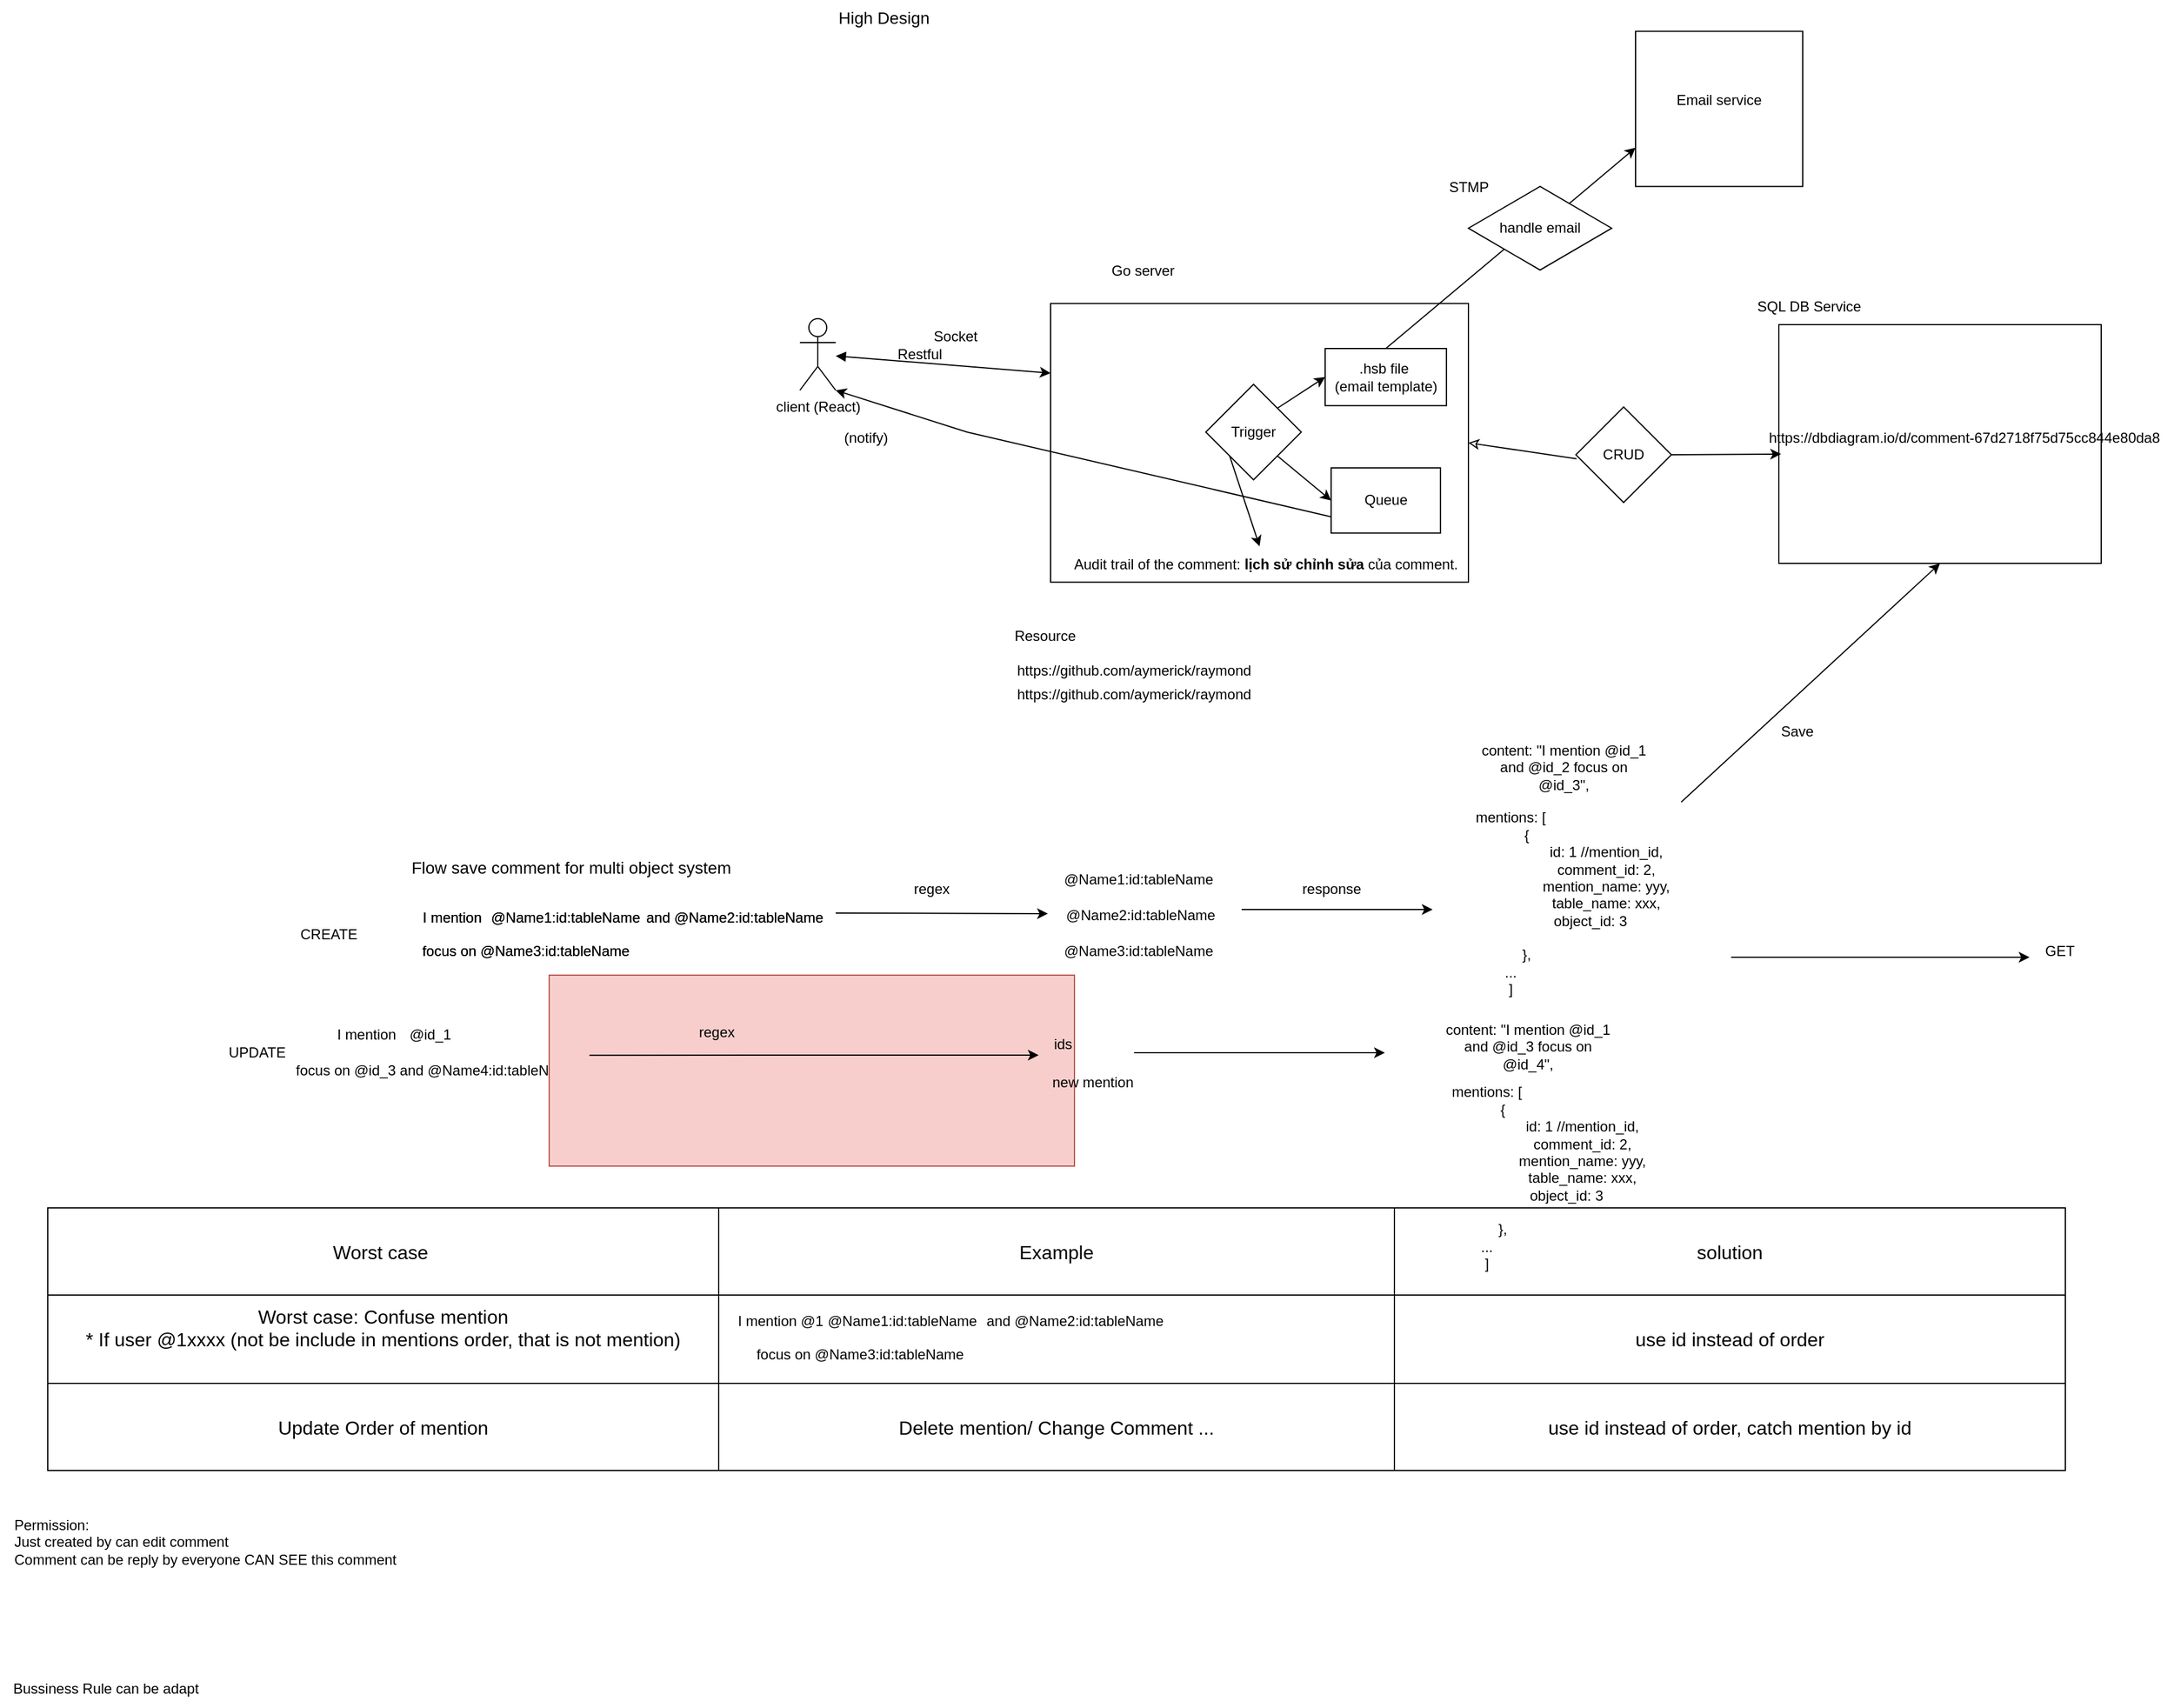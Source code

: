 <mxfile version="26.1.3">
  <diagram name="Page-1" id="On3VLz4LfndGsiO-KAqP">
    <mxGraphModel dx="2884" dy="690" grid="1" gridSize="10" guides="1" tooltips="1" connect="1" arrows="1" fold="1" page="1" pageScale="1" pageWidth="850" pageHeight="1100" math="0" shadow="0">
      <root>
        <mxCell id="0" />
        <mxCell id="1" parent="0" />
        <mxCell id="eImz94cJeBUGd6sr5bJX-7" value="client (React)" style="shape=umlActor;verticalLabelPosition=bottom;verticalAlign=top;html=1;outlineConnect=0;" vertex="1" parent="1">
          <mxGeometry x="-200" y="275" width="30" height="60" as="geometry" />
        </mxCell>
        <mxCell id="eImz94cJeBUGd6sr5bJX-10" value="Email service&lt;div&gt;&lt;br&gt;&lt;/div&gt;" style="rounded=0;whiteSpace=wrap;html=1;" vertex="1" parent="1">
          <mxGeometry x="500" y="34.24" width="140" height="130" as="geometry" />
        </mxCell>
        <mxCell id="eImz94cJeBUGd6sr5bJX-14" value="" style="group" vertex="1" connectable="0" parent="1">
          <mxGeometry x="500" y="230" width="450" height="230" as="geometry" />
        </mxCell>
        <mxCell id="eImz94cJeBUGd6sr5bJX-1" value="" style="rounded=0;whiteSpace=wrap;html=1;" vertex="1" parent="eImz94cJeBUGd6sr5bJX-14">
          <mxGeometry x="120" y="50" width="270" height="200" as="geometry" />
        </mxCell>
        <mxCell id="eImz94cJeBUGd6sr5bJX-2" value="SQL DB Service" style="text;html=1;align=center;verticalAlign=middle;resizable=0;points=[];autosize=1;strokeColor=none;fillColor=none;" vertex="1" parent="eImz94cJeBUGd6sr5bJX-14">
          <mxGeometry x="90" y="20" width="110" height="30" as="geometry" />
        </mxCell>
        <mxCell id="eImz94cJeBUGd6sr5bJX-41" value="https://dbdiagram.io/d/comment-67d2718f75d75cc844e80da8" style="text;html=1;align=center;verticalAlign=middle;resizable=0;points=[];autosize=1;strokeColor=none;fillColor=none;" vertex="1" parent="eImz94cJeBUGd6sr5bJX-14">
          <mxGeometry x="100" y="130" width="350" height="30" as="geometry" />
        </mxCell>
        <mxCell id="eImz94cJeBUGd6sr5bJX-15" value="handle email" style="rhombus;whiteSpace=wrap;html=1;" vertex="1" parent="1">
          <mxGeometry x="360" y="164.24" width="120" height="70" as="geometry" />
        </mxCell>
        <UserObject label="https://github.com/aymerick/raymond" link="https://github.com/aymerick/raymond" id="eImz94cJeBUGd6sr5bJX-11">
          <mxCell style="text;whiteSpace=wrap;" vertex="1" parent="1">
            <mxGeometry x="-20" y="555.76" width="210" height="40" as="geometry" />
          </mxCell>
        </UserObject>
        <mxCell id="eImz94cJeBUGd6sr5bJX-17" value="" style="endArrow=classic;html=1;rounded=0;entryX=0;entryY=0.75;entryDx=0;entryDy=0;" edge="1" parent="1" source="eImz94cJeBUGd6sr5bJX-15" target="eImz94cJeBUGd6sr5bJX-10">
          <mxGeometry width="50" height="50" relative="1" as="geometry">
            <mxPoint x="160" y="300" as="sourcePoint" />
            <mxPoint x="210" y="250" as="targetPoint" />
          </mxGeometry>
        </mxCell>
        <UserObject label="https://github.com/aymerick/raymond" link="https://github.com/aymerick/raymond" id="eImz94cJeBUGd6sr5bJX-18">
          <mxCell style="text;whiteSpace=wrap;" vertex="1" parent="1">
            <mxGeometry x="-20" y="575.76" width="210" height="30" as="geometry" />
          </mxCell>
        </UserObject>
        <mxCell id="eImz94cJeBUGd6sr5bJX-21" value="" style="endArrow=classic;html=1;rounded=0;entryX=0;entryY=0.25;entryDx=0;entryDy=0;startArrow=block;startFill=1;" edge="1" parent="1" source="eImz94cJeBUGd6sr5bJX-7" target="eImz94cJeBUGd6sr5bJX-12">
          <mxGeometry width="50" height="50" relative="1" as="geometry">
            <mxPoint x="30" y="300" as="sourcePoint" />
            <mxPoint x="80" y="250" as="targetPoint" />
          </mxGeometry>
        </mxCell>
        <mxCell id="eImz94cJeBUGd6sr5bJX-22" value="Restful" style="text;html=1;align=center;verticalAlign=middle;resizable=0;points=[];autosize=1;strokeColor=none;fillColor=none;" vertex="1" parent="1">
          <mxGeometry x="-130" y="290" width="60" height="30" as="geometry" />
        </mxCell>
        <mxCell id="eImz94cJeBUGd6sr5bJX-23" value="STMP" style="text;html=1;align=center;verticalAlign=middle;resizable=0;points=[];autosize=1;strokeColor=none;fillColor=none;" vertex="1" parent="1">
          <mxGeometry x="330" y="150" width="60" height="30" as="geometry" />
        </mxCell>
        <mxCell id="eImz94cJeBUGd6sr5bJX-26" value="Socket" style="text;html=1;align=center;verticalAlign=middle;resizable=0;points=[];autosize=1;strokeColor=none;fillColor=none;" vertex="1" parent="1">
          <mxGeometry x="-100" y="275" width="60" height="30" as="geometry" />
        </mxCell>
        <mxCell id="eImz94cJeBUGd6sr5bJX-27" value="(notify)" style="text;html=1;align=center;verticalAlign=middle;resizable=0;points=[];autosize=1;strokeColor=none;fillColor=none;" vertex="1" parent="1">
          <mxGeometry x="-175" y="360" width="60" height="30" as="geometry" />
        </mxCell>
        <mxCell id="eImz94cJeBUGd6sr5bJX-28" value="" style="group" vertex="1" connectable="0" parent="1">
          <mxGeometry x="10" y="220" width="360" height="275.76" as="geometry" />
        </mxCell>
        <mxCell id="eImz94cJeBUGd6sr5bJX-12" value="" style="rounded=0;whiteSpace=wrap;html=1;" vertex="1" parent="eImz94cJeBUGd6sr5bJX-28">
          <mxGeometry y="42.26" width="350" height="233.5" as="geometry" />
        </mxCell>
        <mxCell id="eImz94cJeBUGd6sr5bJX-13" value="Go server" style="text;html=1;align=center;verticalAlign=middle;resizable=0;points=[];autosize=1;strokeColor=none;fillColor=none;" vertex="1" parent="eImz94cJeBUGd6sr5bJX-28">
          <mxGeometry x="36.842" width="80" height="30" as="geometry" />
        </mxCell>
        <mxCell id="eImz94cJeBUGd6sr5bJX-19" value=".hsb file&amp;nbsp;&lt;br&gt;(email template)" style="rounded=0;whiteSpace=wrap;html=1;" vertex="1" parent="eImz94cJeBUGd6sr5bJX-28">
          <mxGeometry x="230" y="80" width="101.58" height="47.85" as="geometry" />
        </mxCell>
        <mxCell id="eImz94cJeBUGd6sr5bJX-24" value="Queue" style="rounded=0;whiteSpace=wrap;html=1;" vertex="1" parent="eImz94cJeBUGd6sr5bJX-28">
          <mxGeometry x="235" y="180" width="91.58" height="54.63" as="geometry" />
        </mxCell>
        <mxCell id="eImz94cJeBUGd6sr5bJX-30" value="Trigger" style="rhombus;whiteSpace=wrap;html=1;" vertex="1" parent="eImz94cJeBUGd6sr5bJX-28">
          <mxGeometry x="130" y="110.0" width="80" height="80" as="geometry" />
        </mxCell>
        <mxCell id="eImz94cJeBUGd6sr5bJX-31" value="" style="endArrow=classic;html=1;rounded=0;entryX=0;entryY=0.5;entryDx=0;entryDy=0;exitX=1;exitY=0;exitDx=0;exitDy=0;" edge="1" parent="eImz94cJeBUGd6sr5bJX-28" source="eImz94cJeBUGd6sr5bJX-30" target="eImz94cJeBUGd6sr5bJX-19">
          <mxGeometry width="50" height="50" relative="1" as="geometry">
            <mxPoint x="40" y="210" as="sourcePoint" />
            <mxPoint x="90" y="160" as="targetPoint" />
          </mxGeometry>
        </mxCell>
        <mxCell id="eImz94cJeBUGd6sr5bJX-32" value="" style="endArrow=classic;html=1;rounded=0;entryX=0;entryY=0.5;entryDx=0;entryDy=0;exitX=1;exitY=1;exitDx=0;exitDy=0;" edge="1" parent="eImz94cJeBUGd6sr5bJX-28" source="eImz94cJeBUGd6sr5bJX-30" target="eImz94cJeBUGd6sr5bJX-24">
          <mxGeometry width="50" height="50" relative="1" as="geometry">
            <mxPoint x="40" y="210" as="sourcePoint" />
            <mxPoint x="90" y="160" as="targetPoint" />
          </mxGeometry>
        </mxCell>
        <mxCell id="eImz94cJeBUGd6sr5bJX-119" value="Audit trail of the comment:&amp;nbsp;&lt;span class=&quot;notion-enable-hover&quot; data-token-index=&quot;0&quot; style=&quot;font-weight:600&quot;&gt;lịch sử chỉnh sửa&lt;/span&gt; của comment." style="text;html=1;align=center;verticalAlign=middle;resizable=0;points=[];autosize=1;strokeColor=none;fillColor=none;" vertex="1" parent="eImz94cJeBUGd6sr5bJX-28">
          <mxGeometry x="5" y="245.76" width="350" height="30" as="geometry" />
        </mxCell>
        <mxCell id="eImz94cJeBUGd6sr5bJX-120" value="" style="endArrow=classic;html=1;rounded=0;exitX=0;exitY=1;exitDx=0;exitDy=0;" edge="1" parent="eImz94cJeBUGd6sr5bJX-28" source="eImz94cJeBUGd6sr5bJX-30" target="eImz94cJeBUGd6sr5bJX-119">
          <mxGeometry width="50" height="50" relative="1" as="geometry">
            <mxPoint x="120" y="230" as="sourcePoint" />
            <mxPoint x="170" y="240" as="targetPoint" />
          </mxGeometry>
        </mxCell>
        <mxCell id="eImz94cJeBUGd6sr5bJX-33" value="Resource" style="text;html=1;align=center;verticalAlign=middle;resizable=0;points=[];autosize=1;strokeColor=none;fillColor=none;" vertex="1" parent="1">
          <mxGeometry x="-30" y="525.76" width="70" height="30" as="geometry" />
        </mxCell>
        <mxCell id="eImz94cJeBUGd6sr5bJX-25" value="" style="endArrow=classic;html=1;rounded=0;exitX=0;exitY=0.75;exitDx=0;exitDy=0;entryX=1;entryY=1;entryDx=0;entryDy=0;entryPerimeter=0;" edge="1" parent="1" source="eImz94cJeBUGd6sr5bJX-24" target="eImz94cJeBUGd6sr5bJX-7">
          <mxGeometry width="50" height="50" relative="1" as="geometry">
            <mxPoint x="30" y="430" as="sourcePoint" />
            <mxPoint x="80" y="380" as="targetPoint" />
            <Array as="points">
              <mxPoint x="-60" y="370" />
            </Array>
          </mxGeometry>
        </mxCell>
        <mxCell id="eImz94cJeBUGd6sr5bJX-16" value="" style="endArrow=none;html=1;rounded=0;entryX=0;entryY=1;entryDx=0;entryDy=0;exitX=0.5;exitY=0;exitDx=0;exitDy=0;startFill=0;" edge="1" parent="1" source="eImz94cJeBUGd6sr5bJX-19" target="eImz94cJeBUGd6sr5bJX-15">
          <mxGeometry width="50" height="50" relative="1" as="geometry">
            <mxPoint x="160" y="300" as="sourcePoint" />
            <mxPoint x="210" y="250" as="targetPoint" />
            <Array as="points" />
          </mxGeometry>
        </mxCell>
        <mxCell id="eImz94cJeBUGd6sr5bJX-36" value="" style="endArrow=classic;html=1;rounded=0;exitX=1;exitY=0.5;exitDx=0;exitDy=0;entryX=0.007;entryY=0.542;entryDx=0;entryDy=0;entryPerimeter=0;startArrow=none;startFill=0;" edge="1" parent="1" source="eImz94cJeBUGd6sr5bJX-38" target="eImz94cJeBUGd6sr5bJX-1">
          <mxGeometry width="50" height="50" relative="1" as="geometry">
            <mxPoint x="560" y="360" as="sourcePoint" />
            <mxPoint x="610" y="310" as="targetPoint" />
          </mxGeometry>
        </mxCell>
        <mxCell id="eImz94cJeBUGd6sr5bJX-39" value="" style="endArrow=none;html=1;rounded=0;exitX=1;exitY=0.5;exitDx=0;exitDy=0;entryX=0.007;entryY=0.542;entryDx=0;entryDy=0;entryPerimeter=0;startArrow=classic;startFill=0;" edge="1" parent="1" source="eImz94cJeBUGd6sr5bJX-12" target="eImz94cJeBUGd6sr5bJX-38">
          <mxGeometry width="50" height="50" relative="1" as="geometry">
            <mxPoint x="370" y="389" as="sourcePoint" />
            <mxPoint x="662" y="388" as="targetPoint" />
          </mxGeometry>
        </mxCell>
        <mxCell id="eImz94cJeBUGd6sr5bJX-38" value="CRUD" style="rhombus;whiteSpace=wrap;html=1;" vertex="1" parent="1">
          <mxGeometry x="450" y="349.01" width="80" height="80" as="geometry" />
        </mxCell>
        <mxCell id="eImz94cJeBUGd6sr5bJX-42" value="&lt;font style=&quot;font-size: 14px;&quot;&gt;High Design&lt;/font&gt;" style="text;html=1;align=center;verticalAlign=middle;resizable=0;points=[];autosize=1;strokeColor=none;fillColor=none;" vertex="1" parent="1">
          <mxGeometry x="-180" y="8" width="100" height="30" as="geometry" />
        </mxCell>
        <mxCell id="eImz94cJeBUGd6sr5bJX-43" value="@Name1:id:tableName&amp;nbsp;" style="text;html=1;align=center;verticalAlign=middle;resizable=0;points=[];autosize=1;strokeColor=none;fillColor=none;" vertex="1" parent="1">
          <mxGeometry x="10" y="730" width="150" height="30" as="geometry" />
        </mxCell>
        <mxCell id="eImz94cJeBUGd6sr5bJX-45" value="@Name2:id:tableName" style="text;html=1;align=center;verticalAlign=middle;resizable=0;points=[];autosize=1;strokeColor=none;fillColor=none;" vertex="1" parent="1">
          <mxGeometry x="10" y="760" width="150" height="30" as="geometry" />
        </mxCell>
        <mxCell id="eImz94cJeBUGd6sr5bJX-46" value="@Name3:id:tableName&amp;nbsp;" style="text;html=1;align=center;verticalAlign=middle;resizable=0;points=[];autosize=1;strokeColor=none;fillColor=none;" vertex="1" parent="1">
          <mxGeometry x="10" y="790" width="150" height="30" as="geometry" />
        </mxCell>
        <mxCell id="eImz94cJeBUGd6sr5bJX-48" value="content: &quot;I mention @id_1 and @id_2 focus on @id_3&quot;," style="text;html=1;align=center;verticalAlign=middle;whiteSpace=wrap;rounded=0;" vertex="1" parent="1">
          <mxGeometry x="370" y="635.76" width="140" height="30" as="geometry" />
        </mxCell>
        <mxCell id="eImz94cJeBUGd6sr5bJX-53" value="" style="group" vertex="1" connectable="0" parent="1">
          <mxGeometry x="-530" y="762" width="360" height="58" as="geometry" />
        </mxCell>
        <mxCell id="eImz94cJeBUGd6sr5bJX-49" value="@Name1:id:tableName&amp;nbsp;" style="text;html=1;align=center;verticalAlign=middle;resizable=0;points=[];autosize=1;strokeColor=none;fillColor=none;" vertex="1" parent="eImz94cJeBUGd6sr5bJX-53">
          <mxGeometry x="60" width="150" height="30" as="geometry" />
        </mxCell>
        <mxCell id="eImz94cJeBUGd6sr5bJX-50" value="I mention&amp;nbsp;" style="text;html=1;align=center;verticalAlign=middle;resizable=0;points=[];autosize=1;strokeColor=none;fillColor=none;" vertex="1" parent="eImz94cJeBUGd6sr5bJX-53">
          <mxGeometry width="80" height="30" as="geometry" />
        </mxCell>
        <mxCell id="eImz94cJeBUGd6sr5bJX-51" value="and @Name2:id:tableName" style="text;html=1;align=center;verticalAlign=middle;resizable=0;points=[];autosize=1;strokeColor=none;fillColor=none;" vertex="1" parent="eImz94cJeBUGd6sr5bJX-53">
          <mxGeometry x="190" width="170" height="30" as="geometry" />
        </mxCell>
        <mxCell id="eImz94cJeBUGd6sr5bJX-52" value="focus on @Name3:id:tableName" style="text;html=1;align=center;verticalAlign=middle;resizable=0;points=[];autosize=1;strokeColor=none;fillColor=none;" vertex="1" parent="eImz94cJeBUGd6sr5bJX-53">
          <mxGeometry y="28" width="200" height="30" as="geometry" />
        </mxCell>
        <mxCell id="eImz94cJeBUGd6sr5bJX-54" value="" style="endArrow=classic;html=1;rounded=0;entryX=-0.015;entryY=0.449;entryDx=0;entryDy=0;entryPerimeter=0;" edge="1" parent="1" target="eImz94cJeBUGd6sr5bJX-45">
          <mxGeometry width="50" height="50" relative="1" as="geometry">
            <mxPoint x="-170" y="773" as="sourcePoint" />
            <mxPoint x="-160" y="780" as="targetPoint" />
          </mxGeometry>
        </mxCell>
        <mxCell id="eImz94cJeBUGd6sr5bJX-55" value="regex" style="text;html=1;align=center;verticalAlign=middle;resizable=0;points=[];autosize=1;strokeColor=none;fillColor=none;" vertex="1" parent="1">
          <mxGeometry x="-115" y="738" width="50" height="30" as="geometry" />
        </mxCell>
        <mxCell id="eImz94cJeBUGd6sr5bJX-56" value="" style="endArrow=classic;html=1;rounded=0;" edge="1" parent="1">
          <mxGeometry width="50" height="50" relative="1" as="geometry">
            <mxPoint x="170" y="770" as="sourcePoint" />
            <mxPoint x="330" y="770" as="targetPoint" />
          </mxGeometry>
        </mxCell>
        <mxCell id="eImz94cJeBUGd6sr5bJX-57" value="response" style="text;html=1;align=center;verticalAlign=middle;resizable=0;points=[];autosize=1;strokeColor=none;fillColor=none;" vertex="1" parent="1">
          <mxGeometry x="210" y="738" width="70" height="30" as="geometry" />
        </mxCell>
        <mxCell id="eImz94cJeBUGd6sr5bJX-58" value="&lt;div&gt;mentions: [&lt;/div&gt;&lt;div&gt;&lt;span style=&quot;white-space: pre;&quot;&gt;&#x9;&lt;/span&gt;{&lt;br&gt;&lt;/div&gt;&lt;div&gt;&lt;span style=&quot;white-space: pre;&quot;&gt;&#x9;&lt;/span&gt;&lt;span style=&quot;white-space: pre;&quot;&gt;&#x9;&lt;span style=&quot;white-space: pre;&quot;&gt;&#x9;&lt;/span&gt;&lt;span style=&quot;white-space: pre;&quot;&gt;&#x9;&lt;/span&gt;&lt;span style=&quot;white-space: pre;&quot;&gt;&#x9;&lt;/span&gt;&lt;span style=&quot;white-space: pre;&quot;&gt;&#x9;&lt;/span&gt;&lt;/span&gt;id: 1 //mention_id,&lt;/div&gt;&lt;div&gt;&lt;span style=&quot;white-space: pre;&quot;&gt;&#x9;&lt;/span&gt;&lt;span style=&quot;white-space: pre;&quot;&gt;&#x9;&lt;/span&gt;&lt;span style=&quot;white-space: pre;&quot;&gt;&#x9;&lt;/span&gt;&lt;span style=&quot;white-space: pre;&quot;&gt;&#x9;&lt;/span&gt;&lt;span style=&quot;white-space: pre;&quot;&gt;&#x9;&lt;span style=&quot;white-space: pre;&quot;&gt;&#x9;&lt;/span&gt;&lt;/span&gt;comment_id: 2,&lt;/div&gt;&lt;div&gt;&lt;span style=&quot;white-space: pre;&quot;&gt;&#x9;&lt;span style=&quot;white-space: pre;&quot;&gt;&#x9;&lt;/span&gt;&lt;span style=&quot;white-space: pre;&quot;&gt;&#x9;&lt;span style=&quot;white-space: pre;&quot;&gt;&#x9;&lt;/span&gt;&lt;span style=&quot;white-space: pre;&quot;&gt;&#x9;&lt;/span&gt;&lt;span style=&quot;white-space: pre;&quot;&gt;&#x9;&lt;/span&gt;&lt;/span&gt;m&lt;/span&gt;ention_name: yyy,&lt;br&gt;&lt;/div&gt;&lt;div&gt;&lt;span style=&quot;white-space: pre;&quot;&gt;&#x9;&lt;/span&gt;&lt;span style=&quot;white-space: pre;&quot;&gt;&#x9;&lt;/span&gt;&lt;span style=&quot;white-space: pre;&quot;&gt;&#x9;&lt;/span&gt;&lt;span style=&quot;white-space: pre;&quot;&gt;&#x9;&lt;/span&gt;&lt;span style=&quot;white-space: pre;&quot;&gt;&#x9;&lt;/span&gt;&lt;span style=&quot;white-space: pre;&quot;&gt;&#x9;&lt;/span&gt;table_name: xxx,&lt;/div&gt;&lt;div&gt;&lt;span style=&quot;white-space: pre;&quot;&gt;&#x9;&lt;/span&gt;&lt;span style=&quot;white-space: pre;&quot;&gt;&#x9;&lt;/span&gt;&lt;span style=&quot;white-space: pre;&quot;&gt;&#x9;&lt;/span&gt;&lt;span style=&quot;white-space: pre;&quot;&gt;&#x9;&lt;/span&gt;&lt;span style=&quot;white-space: pre;&quot;&gt;&#x9;&lt;/span&gt;object_id: 3&lt;/div&gt;&lt;div&gt;&lt;br&gt;&lt;/div&gt;&lt;div&gt;&lt;span style=&quot;white-space: pre;&quot;&gt;&#x9;&lt;/span&gt;},&lt;br&gt;&lt;/div&gt;&lt;div&gt;...&lt;/div&gt;&lt;div&gt;]&lt;/div&gt;" style="text;html=1;align=center;verticalAlign=middle;resizable=0;points=[];autosize=1;strokeColor=none;fillColor=none;" vertex="1" parent="1">
          <mxGeometry x="250" y="680" width="290" height="170" as="geometry" />
        </mxCell>
        <mxCell id="eImz94cJeBUGd6sr5bJX-59" value="&lt;span style=&quot;font-size: 14px;&quot;&gt;Flow save comment for multi object system&amp;nbsp;&lt;/span&gt;" style="text;html=1;align=center;verticalAlign=middle;resizable=0;points=[];autosize=1;strokeColor=none;fillColor=none;" vertex="1" parent="1">
          <mxGeometry x="-540" y="720" width="300" height="30" as="geometry" />
        </mxCell>
        <mxCell id="eImz94cJeBUGd6sr5bJX-61" value="&lt;div&gt;&lt;br&gt;&lt;/div&gt;" style="text;html=1;align=center;verticalAlign=middle;whiteSpace=wrap;rounded=0;" vertex="1" parent="1">
          <mxGeometry x="-640" y="970" width="180" height="30" as="geometry" />
        </mxCell>
        <mxCell id="eImz94cJeBUGd6sr5bJX-64" value="" style="group" vertex="1" connectable="0" parent="1">
          <mxGeometry x="-530" y="762" width="360" height="58" as="geometry" />
        </mxCell>
        <mxCell id="eImz94cJeBUGd6sr5bJX-65" value="@Name1:id:tableName&amp;nbsp;" style="text;html=1;align=center;verticalAlign=middle;resizable=0;points=[];autosize=1;strokeColor=none;fillColor=none;" vertex="1" parent="eImz94cJeBUGd6sr5bJX-64">
          <mxGeometry x="60" width="150" height="30" as="geometry" />
        </mxCell>
        <mxCell id="eImz94cJeBUGd6sr5bJX-66" value="I mention&amp;nbsp;" style="text;html=1;align=center;verticalAlign=middle;resizable=0;points=[];autosize=1;strokeColor=none;fillColor=none;" vertex="1" parent="eImz94cJeBUGd6sr5bJX-64">
          <mxGeometry width="80" height="30" as="geometry" />
        </mxCell>
        <mxCell id="eImz94cJeBUGd6sr5bJX-67" value="and @Name2:id:tableName" style="text;html=1;align=center;verticalAlign=middle;resizable=0;points=[];autosize=1;strokeColor=none;fillColor=none;" vertex="1" parent="eImz94cJeBUGd6sr5bJX-64">
          <mxGeometry x="190" width="170" height="30" as="geometry" />
        </mxCell>
        <mxCell id="eImz94cJeBUGd6sr5bJX-68" value="focus on @Name3:id:tableName" style="text;html=1;align=center;verticalAlign=middle;resizable=0;points=[];autosize=1;strokeColor=none;fillColor=none;" vertex="1" parent="eImz94cJeBUGd6sr5bJX-64">
          <mxGeometry y="28" width="200" height="30" as="geometry" />
        </mxCell>
        <mxCell id="eImz94cJeBUGd6sr5bJX-79" value="" style="shape=table;startSize=0;container=1;collapsible=0;childLayout=tableLayout;fontSize=16;" vertex="1" parent="1">
          <mxGeometry x="-830" y="1020" width="1690" height="220" as="geometry" />
        </mxCell>
        <mxCell id="eImz94cJeBUGd6sr5bJX-80" value="" style="shape=tableRow;horizontal=0;startSize=0;swimlaneHead=0;swimlaneBody=0;strokeColor=inherit;top=0;left=0;bottom=0;right=0;collapsible=0;dropTarget=0;fillColor=none;points=[[0,0.5],[1,0.5]];portConstraint=eastwest;fontSize=16;" vertex="1" parent="eImz94cJeBUGd6sr5bJX-79">
          <mxGeometry width="1690" height="73" as="geometry" />
        </mxCell>
        <mxCell id="eImz94cJeBUGd6sr5bJX-81" value="Worst case&amp;nbsp;" style="shape=partialRectangle;html=1;whiteSpace=wrap;connectable=0;strokeColor=inherit;overflow=hidden;fillColor=none;top=0;left=0;bottom=0;right=0;pointerEvents=1;fontSize=16;" vertex="1" parent="eImz94cJeBUGd6sr5bJX-80">
          <mxGeometry width="562" height="73" as="geometry">
            <mxRectangle width="562" height="73" as="alternateBounds" />
          </mxGeometry>
        </mxCell>
        <mxCell id="eImz94cJeBUGd6sr5bJX-82" value="Example" style="shape=partialRectangle;html=1;whiteSpace=wrap;connectable=0;strokeColor=inherit;overflow=hidden;fillColor=none;top=0;left=0;bottom=0;right=0;pointerEvents=1;fontSize=16;" vertex="1" parent="eImz94cJeBUGd6sr5bJX-80">
          <mxGeometry x="562" width="566" height="73" as="geometry">
            <mxRectangle width="566" height="73" as="alternateBounds" />
          </mxGeometry>
        </mxCell>
        <mxCell id="eImz94cJeBUGd6sr5bJX-83" value="solution" style="shape=partialRectangle;html=1;whiteSpace=wrap;connectable=0;strokeColor=inherit;overflow=hidden;fillColor=none;top=0;left=0;bottom=0;right=0;pointerEvents=1;fontSize=16;" vertex="1" parent="eImz94cJeBUGd6sr5bJX-80">
          <mxGeometry x="1128" width="562" height="73" as="geometry">
            <mxRectangle width="562" height="73" as="alternateBounds" />
          </mxGeometry>
        </mxCell>
        <mxCell id="eImz94cJeBUGd6sr5bJX-84" value="" style="shape=tableRow;horizontal=0;startSize=0;swimlaneHead=0;swimlaneBody=0;strokeColor=inherit;top=0;left=0;bottom=0;right=0;collapsible=0;dropTarget=0;fillColor=none;points=[[0,0.5],[1,0.5]];portConstraint=eastwest;fontSize=16;" vertex="1" parent="eImz94cJeBUGd6sr5bJX-79">
          <mxGeometry y="73" width="1690" height="74" as="geometry" />
        </mxCell>
        <mxCell id="eImz94cJeBUGd6sr5bJX-85" value="Worst case: Confuse mention&lt;div&gt;* If user @1xxxx (not be include in mentions order, that is not mention)&lt;/div&gt;&lt;div&gt;&lt;br style=&quot;font-size: 12px;&quot;&gt;&lt;/div&gt;" style="shape=partialRectangle;html=1;whiteSpace=wrap;connectable=0;strokeColor=inherit;overflow=hidden;fillColor=none;top=0;left=0;bottom=0;right=0;pointerEvents=1;fontSize=16;" vertex="1" parent="eImz94cJeBUGd6sr5bJX-84">
          <mxGeometry width="562" height="74" as="geometry">
            <mxRectangle width="562" height="74" as="alternateBounds" />
          </mxGeometry>
        </mxCell>
        <mxCell id="eImz94cJeBUGd6sr5bJX-86" value="" style="shape=partialRectangle;html=1;whiteSpace=wrap;connectable=0;strokeColor=inherit;overflow=hidden;fillColor=none;top=0;left=0;bottom=0;right=0;pointerEvents=1;fontSize=16;" vertex="1" parent="eImz94cJeBUGd6sr5bJX-84">
          <mxGeometry x="562" width="566" height="74" as="geometry">
            <mxRectangle width="566" height="74" as="alternateBounds" />
          </mxGeometry>
        </mxCell>
        <mxCell id="eImz94cJeBUGd6sr5bJX-87" value="use id instead of order" style="shape=partialRectangle;html=1;whiteSpace=wrap;connectable=0;strokeColor=inherit;overflow=hidden;fillColor=none;top=0;left=0;bottom=0;right=0;pointerEvents=1;fontSize=16;" vertex="1" parent="eImz94cJeBUGd6sr5bJX-84">
          <mxGeometry x="1128" width="562" height="74" as="geometry">
            <mxRectangle width="562" height="74" as="alternateBounds" />
          </mxGeometry>
        </mxCell>
        <mxCell id="eImz94cJeBUGd6sr5bJX-88" value="" style="shape=tableRow;horizontal=0;startSize=0;swimlaneHead=0;swimlaneBody=0;strokeColor=inherit;top=0;left=0;bottom=0;right=0;collapsible=0;dropTarget=0;fillColor=none;points=[[0,0.5],[1,0.5]];portConstraint=eastwest;fontSize=16;" vertex="1" parent="eImz94cJeBUGd6sr5bJX-79">
          <mxGeometry y="147" width="1690" height="73" as="geometry" />
        </mxCell>
        <mxCell id="eImz94cJeBUGd6sr5bJX-89" value="Update Order of mention" style="shape=partialRectangle;html=1;whiteSpace=wrap;connectable=0;strokeColor=inherit;overflow=hidden;fillColor=none;top=0;left=0;bottom=0;right=0;pointerEvents=1;fontSize=16;" vertex="1" parent="eImz94cJeBUGd6sr5bJX-88">
          <mxGeometry width="562" height="73" as="geometry">
            <mxRectangle width="562" height="73" as="alternateBounds" />
          </mxGeometry>
        </mxCell>
        <mxCell id="eImz94cJeBUGd6sr5bJX-90" value="Delete mention/ Change Comment ..." style="shape=partialRectangle;html=1;whiteSpace=wrap;connectable=0;strokeColor=inherit;overflow=hidden;fillColor=none;top=0;left=0;bottom=0;right=0;pointerEvents=1;fontSize=16;" vertex="1" parent="eImz94cJeBUGd6sr5bJX-88">
          <mxGeometry x="562" width="566" height="73" as="geometry">
            <mxRectangle width="566" height="73" as="alternateBounds" />
          </mxGeometry>
        </mxCell>
        <mxCell id="eImz94cJeBUGd6sr5bJX-91" value="use id instead of order, catch mention by id" style="shape=partialRectangle;html=1;whiteSpace=wrap;connectable=0;strokeColor=inherit;overflow=hidden;fillColor=none;top=0;left=0;bottom=0;right=0;pointerEvents=1;fontSize=16;" vertex="1" parent="eImz94cJeBUGd6sr5bJX-88">
          <mxGeometry x="1128" width="562" height="73" as="geometry">
            <mxRectangle width="562" height="73" as="alternateBounds" />
          </mxGeometry>
        </mxCell>
        <mxCell id="eImz94cJeBUGd6sr5bJX-69" value="" style="group" vertex="1" connectable="0" parent="1">
          <mxGeometry x="-250" y="1100" width="370" height="58" as="geometry" />
        </mxCell>
        <mxCell id="eImz94cJeBUGd6sr5bJX-70" value="@Name1:id:tableName&amp;nbsp;" style="text;html=1;align=center;verticalAlign=middle;resizable=0;points=[];autosize=1;strokeColor=none;fillColor=none;" vertex="1" parent="eImz94cJeBUGd6sr5bJX-69">
          <mxGeometry x="61.667" width="150" height="30" as="geometry" />
        </mxCell>
        <mxCell id="eImz94cJeBUGd6sr5bJX-71" value="I mention @1&amp;nbsp; &amp;nbsp;&amp;nbsp;" style="text;html=1;align=center;verticalAlign=middle;resizable=0;points=[];autosize=1;strokeColor=none;fillColor=none;" vertex="1" parent="eImz94cJeBUGd6sr5bJX-69">
          <mxGeometry x="-15.417" width="110" height="30" as="geometry" />
        </mxCell>
        <mxCell id="eImz94cJeBUGd6sr5bJX-72" value="and @Name2:id:tableName" style="text;html=1;align=center;verticalAlign=middle;resizable=0;points=[];autosize=1;strokeColor=none;fillColor=none;" vertex="1" parent="eImz94cJeBUGd6sr5bJX-69">
          <mxGeometry x="195.278" width="170" height="30" as="geometry" />
        </mxCell>
        <mxCell id="eImz94cJeBUGd6sr5bJX-73" value="focus on @Name3:id:tableName" style="text;html=1;align=center;verticalAlign=middle;resizable=0;points=[];autosize=1;strokeColor=none;fillColor=none;" vertex="1" parent="eImz94cJeBUGd6sr5bJX-69">
          <mxGeometry y="28" width="200" height="30" as="geometry" />
        </mxCell>
        <mxCell id="eImz94cJeBUGd6sr5bJX-92" value="CREATE" style="text;html=1;align=center;verticalAlign=middle;resizable=0;points=[];autosize=1;strokeColor=none;fillColor=none;" vertex="1" parent="1">
          <mxGeometry x="-630" y="776" width="70" height="30" as="geometry" />
        </mxCell>
        <mxCell id="eImz94cJeBUGd6sr5bJX-93" value="UPDATE" style="text;html=1;align=center;verticalAlign=middle;resizable=0;points=[];autosize=1;strokeColor=none;fillColor=none;" vertex="1" parent="1">
          <mxGeometry x="-690" y="875" width="70" height="30" as="geometry" />
        </mxCell>
        <mxCell id="eImz94cJeBUGd6sr5bJX-94" value="" style="endArrow=classic;html=1;rounded=0;entryX=0.5;entryY=1;entryDx=0;entryDy=0;exitX=0.994;exitY=0;exitDx=0;exitDy=0;exitPerimeter=0;" edge="1" parent="1" source="eImz94cJeBUGd6sr5bJX-58" target="eImz94cJeBUGd6sr5bJX-1">
          <mxGeometry width="50" height="50" relative="1" as="geometry">
            <mxPoint x="370" y="730" as="sourcePoint" />
            <mxPoint x="420" y="680" as="targetPoint" />
          </mxGeometry>
        </mxCell>
        <mxCell id="eImz94cJeBUGd6sr5bJX-95" value="Save" style="text;html=1;align=center;verticalAlign=middle;resizable=0;points=[];autosize=1;strokeColor=none;fillColor=none;" vertex="1" parent="1">
          <mxGeometry x="610" y="605.76" width="50" height="30" as="geometry" />
        </mxCell>
        <mxCell id="eImz94cJeBUGd6sr5bJX-96" value="" style="group" vertex="1" connectable="0" parent="1">
          <mxGeometry x="-600" y="860" width="680" height="125" as="geometry" />
        </mxCell>
        <mxCell id="eImz94cJeBUGd6sr5bJX-98" value="I mention&amp;nbsp;&amp;nbsp;" style="text;html=1;align=center;verticalAlign=middle;resizable=0;points=[];autosize=1;strokeColor=none;fillColor=none;" vertex="1" parent="eImz94cJeBUGd6sr5bJX-96">
          <mxGeometry width="80" height="30" as="geometry" />
        </mxCell>
        <mxCell id="eImz94cJeBUGd6sr5bJX-100" value="focus on @id_3 and @Name4:id:tableName" style="text;html=1;align=center;verticalAlign=middle;resizable=0;points=[];autosize=1;strokeColor=none;fillColor=none;" vertex="1" parent="eImz94cJeBUGd6sr5bJX-96">
          <mxGeometry x="-34.996" y="30" width="260" height="30" as="geometry" />
        </mxCell>
        <mxCell id="eImz94cJeBUGd6sr5bJX-97" value="@id_1" style="text;html=1;align=center;verticalAlign=middle;resizable=0;points=[];autosize=1;strokeColor=none;fillColor=none;" vertex="1" parent="eImz94cJeBUGd6sr5bJX-96">
          <mxGeometry x="60" width="60" height="30" as="geometry" />
        </mxCell>
        <mxCell id="eImz94cJeBUGd6sr5bJX-116" value="" style="rounded=0;whiteSpace=wrap;html=1;fillColor=#f8cecc;strokeColor=#b85450;" vertex="1" parent="eImz94cJeBUGd6sr5bJX-96">
          <mxGeometry x="190" y="-35" width="440" height="160" as="geometry" />
        </mxCell>
        <mxCell id="eImz94cJeBUGd6sr5bJX-101" value="" style="endArrow=classic;html=1;rounded=0;exitX=0.995;exitY=0.07;exitDx=0;exitDy=0;exitPerimeter=0;" edge="1" parent="1" source="eImz94cJeBUGd6sr5bJX-100">
          <mxGeometry width="50" height="50" relative="1" as="geometry">
            <mxPoint x="-260" y="830" as="sourcePoint" />
            <mxPoint y="892" as="targetPoint" />
          </mxGeometry>
        </mxCell>
        <mxCell id="eImz94cJeBUGd6sr5bJX-106" value="regex" style="text;html=1;align=center;verticalAlign=middle;resizable=0;points=[];autosize=1;strokeColor=none;fillColor=none;" vertex="1" parent="1">
          <mxGeometry x="-295" y="858" width="50" height="30" as="geometry" />
        </mxCell>
        <mxCell id="eImz94cJeBUGd6sr5bJX-107" value="ids" style="text;html=1;align=center;verticalAlign=middle;resizable=0;points=[];autosize=1;strokeColor=none;fillColor=none;" vertex="1" parent="1">
          <mxGeometry y="868" width="40" height="30" as="geometry" />
        </mxCell>
        <mxCell id="eImz94cJeBUGd6sr5bJX-108" value="new mention" style="text;html=1;align=center;verticalAlign=middle;resizable=0;points=[];autosize=1;strokeColor=none;fillColor=none;" vertex="1" parent="1">
          <mxGeometry y="900" width="90" height="30" as="geometry" />
        </mxCell>
        <mxCell id="eImz94cJeBUGd6sr5bJX-110" value="" style="endArrow=classic;html=1;rounded=0;entryX=0;entryY=0.667;entryDx=0;entryDy=0;entryPerimeter=0;" edge="1" parent="1" target="eImz94cJeBUGd6sr5bJX-111">
          <mxGeometry width="50" height="50" relative="1" as="geometry">
            <mxPoint x="580" y="810" as="sourcePoint" />
            <mxPoint x="760" y="859" as="targetPoint" />
          </mxGeometry>
        </mxCell>
        <mxCell id="eImz94cJeBUGd6sr5bJX-111" value="GET" style="text;html=1;align=center;verticalAlign=middle;resizable=0;points=[];autosize=1;strokeColor=none;fillColor=none;" vertex="1" parent="1">
          <mxGeometry x="830" y="790" width="50" height="30" as="geometry" />
        </mxCell>
        <mxCell id="eImz94cJeBUGd6sr5bJX-112" value="" style="endArrow=classic;html=1;rounded=0;" edge="1" parent="1">
          <mxGeometry width="50" height="50" relative="1" as="geometry">
            <mxPoint x="80" y="890" as="sourcePoint" />
            <mxPoint x="290" y="890" as="targetPoint" />
          </mxGeometry>
        </mxCell>
        <mxCell id="eImz94cJeBUGd6sr5bJX-113" value="content: &quot;I mention @id_1 and @id_3 focus on @id_4&quot;," style="text;html=1;align=center;verticalAlign=middle;whiteSpace=wrap;rounded=0;" vertex="1" parent="1">
          <mxGeometry x="340" y="870" width="140" height="30" as="geometry" />
        </mxCell>
        <mxCell id="eImz94cJeBUGd6sr5bJX-115" value="&lt;div&gt;mentions: [&lt;/div&gt;&lt;div&gt;&lt;span style=&quot;white-space: pre;&quot;&gt;&#x9;&lt;/span&gt;{&lt;br&gt;&lt;/div&gt;&lt;div&gt;&lt;span style=&quot;white-space: pre;&quot;&gt;&#x9;&lt;/span&gt;&lt;span style=&quot;white-space: pre;&quot;&gt;&#x9;&lt;span style=&quot;white-space: pre;&quot;&gt;&#x9;&lt;/span&gt;&lt;span style=&quot;white-space: pre;&quot;&gt;&#x9;&lt;/span&gt;&lt;span style=&quot;white-space: pre;&quot;&gt;&#x9;&lt;/span&gt;&lt;span style=&quot;white-space: pre;&quot;&gt;&#x9;&lt;/span&gt;&lt;/span&gt;id: 1 //mention_id,&lt;/div&gt;&lt;div&gt;&lt;span style=&quot;white-space: pre;&quot;&gt;&#x9;&lt;/span&gt;&lt;span style=&quot;white-space: pre;&quot;&gt;&#x9;&lt;/span&gt;&lt;span style=&quot;white-space: pre;&quot;&gt;&#x9;&lt;/span&gt;&lt;span style=&quot;white-space: pre;&quot;&gt;&#x9;&lt;/span&gt;&lt;span style=&quot;white-space: pre;&quot;&gt;&#x9;&lt;span style=&quot;white-space: pre;&quot;&gt;&#x9;&lt;/span&gt;&lt;/span&gt;comment_id: 2,&lt;/div&gt;&lt;div&gt;&lt;span style=&quot;white-space: pre;&quot;&gt;&#x9;&lt;span style=&quot;white-space: pre;&quot;&gt;&#x9;&lt;/span&gt;&lt;span style=&quot;white-space: pre;&quot;&gt;&#x9;&lt;span style=&quot;white-space: pre;&quot;&gt;&#x9;&lt;/span&gt;&lt;span style=&quot;white-space: pre;&quot;&gt;&#x9;&lt;/span&gt;&lt;span style=&quot;white-space: pre;&quot;&gt;&#x9;&lt;/span&gt;&lt;/span&gt;m&lt;/span&gt;ention_name: yyy,&lt;br&gt;&lt;/div&gt;&lt;div&gt;&lt;span style=&quot;white-space: pre;&quot;&gt;&#x9;&lt;/span&gt;&lt;span style=&quot;white-space: pre;&quot;&gt;&#x9;&lt;/span&gt;&lt;span style=&quot;white-space: pre;&quot;&gt;&#x9;&lt;/span&gt;&lt;span style=&quot;white-space: pre;&quot;&gt;&#x9;&lt;/span&gt;&lt;span style=&quot;white-space: pre;&quot;&gt;&#x9;&lt;/span&gt;&lt;span style=&quot;white-space: pre;&quot;&gt;&#x9;&lt;/span&gt;table_name: xxx,&lt;/div&gt;&lt;div&gt;&lt;span style=&quot;white-space: pre;&quot;&gt;&#x9;&lt;/span&gt;&lt;span style=&quot;white-space: pre;&quot;&gt;&#x9;&lt;/span&gt;&lt;span style=&quot;white-space: pre;&quot;&gt;&#x9;&lt;/span&gt;&lt;span style=&quot;white-space: pre;&quot;&gt;&#x9;&lt;/span&gt;&lt;span style=&quot;white-space: pre;&quot;&gt;&#x9;&lt;/span&gt;object_id: 3&lt;/div&gt;&lt;div&gt;&lt;br&gt;&lt;/div&gt;&lt;div&gt;&lt;span style=&quot;white-space: pre;&quot;&gt;&#x9;&lt;/span&gt;},&lt;br&gt;&lt;/div&gt;&lt;div&gt;...&lt;/div&gt;&lt;div&gt;]&lt;/div&gt;" style="text;html=1;align=center;verticalAlign=middle;resizable=0;points=[];autosize=1;strokeColor=none;fillColor=none;" vertex="1" parent="1">
          <mxGeometry x="230" y="910" width="290" height="170" as="geometry" />
        </mxCell>
        <mxCell id="eImz94cJeBUGd6sr5bJX-117" value="Permission:&lt;div&gt;Just created by can edit comment&lt;/div&gt;&lt;div&gt;Comment can be reply by everyone CAN SEE this comment&lt;/div&gt;" style="text;html=1;align=left;verticalAlign=middle;resizable=0;points=[];autosize=1;strokeColor=none;fillColor=none;" vertex="1" parent="1">
          <mxGeometry x="-860" y="1270" width="340" height="60" as="geometry" />
        </mxCell>
        <mxCell id="eImz94cJeBUGd6sr5bJX-118" value="Bussiness Rule can be adapt&amp;nbsp;" style="text;html=1;align=center;verticalAlign=middle;resizable=0;points=[];autosize=1;strokeColor=none;fillColor=none;" vertex="1" parent="1">
          <mxGeometry x="-870" y="1408" width="180" height="30" as="geometry" />
        </mxCell>
      </root>
    </mxGraphModel>
  </diagram>
</mxfile>
